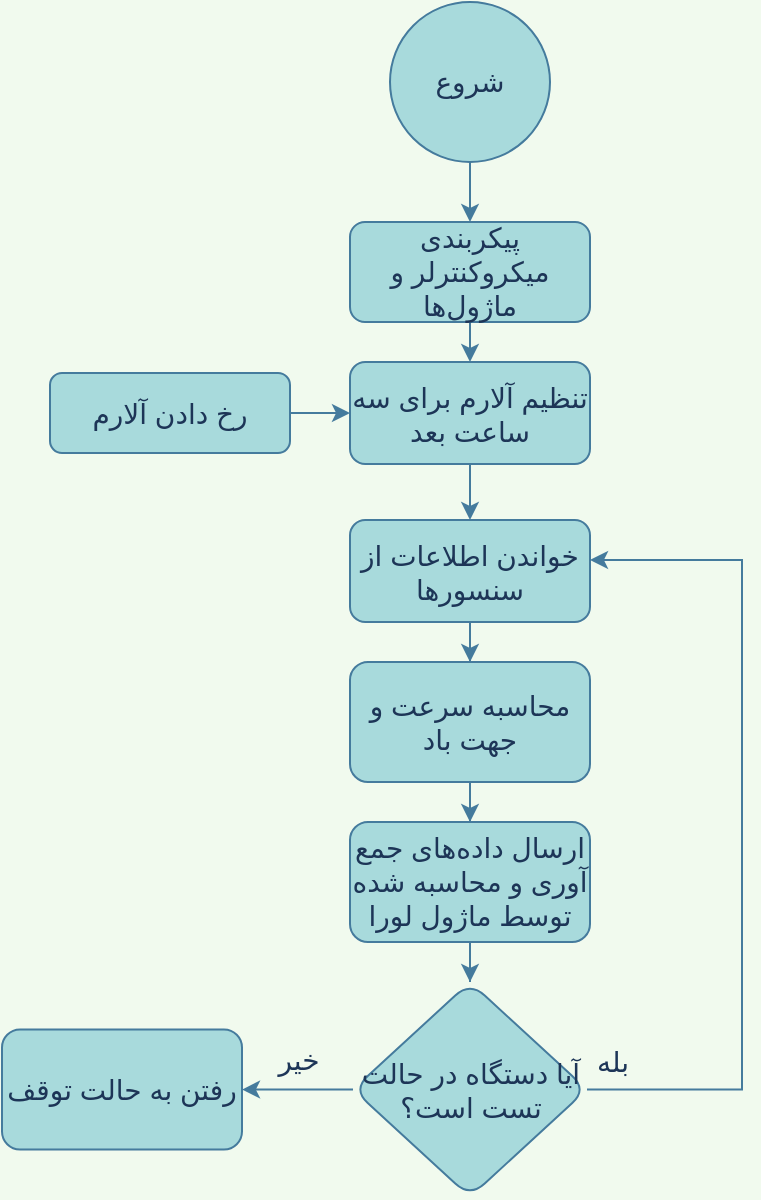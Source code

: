 <mxfile version="13.7.9" type="device"><diagram id="C5RBs43oDa-KdzZeNtuy" name="Page-1"><mxGraphModel dx="1021" dy="535" grid="1" gridSize="10" guides="1" tooltips="1" connect="1" arrows="1" fold="1" page="1" pageScale="1" pageWidth="827" pageHeight="1169" background="#F1FAEE" math="0" shadow="0"><root><mxCell id="WIyWlLk6GJQsqaUBKTNV-0"/><mxCell id="WIyWlLk6GJQsqaUBKTNV-1" parent="WIyWlLk6GJQsqaUBKTNV-0"/><mxCell id="vEWCIcwoRM1ahyOu05q2-35" style="edgeStyle=orthogonalEdgeStyle;curved=0;rounded=1;sketch=0;orthogonalLoop=1;jettySize=auto;html=1;strokeColor=#457B9D;fillColor=#A8DADC;fontSize=14;fontColor=#1D3557;labelBackgroundColor=#F1FAEE;" parent="WIyWlLk6GJQsqaUBKTNV-1" source="WIyWlLk6GJQsqaUBKTNV-3" edge="1"><mxGeometry relative="1" as="geometry"><mxPoint x="514" y="220" as="targetPoint"/></mxGeometry></mxCell><mxCell id="WIyWlLk6GJQsqaUBKTNV-3" value="پیکربندی میکروکنترلر و ماژول‌ها" style="rounded=1;whiteSpace=wrap;html=1;fontSize=14;glass=0;strokeWidth=1;shadow=0;fillColor=#A8DADC;strokeColor=#457B9D;fontColor=#1D3557;" parent="WIyWlLk6GJQsqaUBKTNV-1" vertex="1"><mxGeometry x="454" y="150" width="120" height="50" as="geometry"/></mxCell><mxCell id="ZLyk9CbXxOfupuaH7dsn-0" style="edgeStyle=orthogonalEdgeStyle;rounded=0;orthogonalLoop=1;jettySize=auto;html=1;labelBackgroundColor=#F1FAEE;strokeColor=#457B9D;fontColor=#1D3557;" edge="1" parent="WIyWlLk6GJQsqaUBKTNV-1" source="vEWCIcwoRM1ahyOu05q2-0" target="vEWCIcwoRM1ahyOu05q2-13"><mxGeometry relative="1" as="geometry"/></mxCell><mxCell id="vEWCIcwoRM1ahyOu05q2-0" value="خواندن اطلاعات از سنسور‌ها" style="rounded=1;whiteSpace=wrap;html=1;fontSize=14;glass=0;strokeWidth=1;shadow=0;fillColor=#A8DADC;strokeColor=#457B9D;fontColor=#1D3557;" parent="WIyWlLk6GJQsqaUBKTNV-1" vertex="1"><mxGeometry x="454" y="299" width="120" height="51" as="geometry"/></mxCell><mxCell id="vEWCIcwoRM1ahyOu05q2-17" value="" style="edgeStyle=orthogonalEdgeStyle;rounded=0;orthogonalLoop=1;jettySize=auto;html=1;strokeColor=#457B9D;fontColor=#1D3557;fontSize=14;labelBackgroundColor=#F1FAEE;" parent="WIyWlLk6GJQsqaUBKTNV-1" source="vEWCIcwoRM1ahyOu05q2-13" target="vEWCIcwoRM1ahyOu05q2-16" edge="1"><mxGeometry relative="1" as="geometry"/></mxCell><mxCell id="vEWCIcwoRM1ahyOu05q2-13" value="محاسبه سرعت و جهت باد" style="whiteSpace=wrap;html=1;rounded=1;shadow=0;strokeWidth=1;glass=0;fillColor=#A8DADC;strokeColor=#457B9D;fontColor=#1D3557;fontSize=14;" parent="WIyWlLk6GJQsqaUBKTNV-1" vertex="1"><mxGeometry x="454" y="370" width="120" height="60" as="geometry"/></mxCell><mxCell id="vEWCIcwoRM1ahyOu05q2-21" value="" style="edgeStyle=orthogonalEdgeStyle;rounded=0;orthogonalLoop=1;jettySize=auto;html=1;strokeColor=#457B9D;fontColor=#1D3557;fontSize=14;labelBackgroundColor=#F1FAEE;" parent="WIyWlLk6GJQsqaUBKTNV-1" source="vEWCIcwoRM1ahyOu05q2-16" target="vEWCIcwoRM1ahyOu05q2-20" edge="1"><mxGeometry relative="1" as="geometry"/></mxCell><mxCell id="vEWCIcwoRM1ahyOu05q2-16" value="ارسال داده‌های جمع آوری و محاسبه شده توسط ماژول لورا" style="whiteSpace=wrap;html=1;rounded=1;shadow=0;strokeWidth=1;glass=0;fillColor=#A8DADC;strokeColor=#457B9D;fontColor=#1D3557;fontSize=14;" parent="WIyWlLk6GJQsqaUBKTNV-1" vertex="1"><mxGeometry x="454" y="450" width="120" height="60" as="geometry"/></mxCell><mxCell id="vEWCIcwoRM1ahyOu05q2-22" value="&lt;div style=&quot;font-size: 14px;&quot;&gt;بله&lt;/div&gt;" style="edgeStyle=orthogonalEdgeStyle;rounded=0;orthogonalLoop=1;jettySize=auto;html=1;exitX=1;exitY=0.5;exitDx=0;exitDy=0;fontSize=14;strokeColor=#457B9D;fontColor=#1D3557;labelBackgroundColor=#F1FAEE;" parent="WIyWlLk6GJQsqaUBKTNV-1" source="vEWCIcwoRM1ahyOu05q2-20" edge="1"><mxGeometry x="-0.943" y="14" relative="1" as="geometry"><mxPoint x="574" y="319" as="targetPoint"/><Array as="points"><mxPoint x="650" y="584"/><mxPoint x="650" y="319"/></Array><mxPoint as="offset"/></mxGeometry></mxCell><mxCell id="vEWCIcwoRM1ahyOu05q2-24" value="خیر" style="edgeStyle=orthogonalEdgeStyle;rounded=0;orthogonalLoop=1;jettySize=auto;html=1;fontSize=14;strokeColor=#457B9D;fontColor=#1D3557;labelBackgroundColor=#F1FAEE;" parent="WIyWlLk6GJQsqaUBKTNV-1" source="vEWCIcwoRM1ahyOu05q2-20" target="vEWCIcwoRM1ahyOu05q2-23" edge="1"><mxGeometry x="-0.001" y="-15" relative="1" as="geometry"><mxPoint as="offset"/></mxGeometry></mxCell><mxCell id="vEWCIcwoRM1ahyOu05q2-20" value="آیا دستگاه در حالت&lt;br style=&quot;font-size: 14px;&quot;&gt; تست است؟" style="rhombus;whiteSpace=wrap;html=1;rounded=1;shadow=0;strokeWidth=1;glass=0;fillColor=#A8DADC;strokeColor=#457B9D;fontColor=#1D3557;fontSize=14;" parent="WIyWlLk6GJQsqaUBKTNV-1" vertex="1"><mxGeometry x="455.5" y="530" width="117" height="107.5" as="geometry"/></mxCell><mxCell id="vEWCIcwoRM1ahyOu05q2-23" value="رفتن به حالت توقف " style="whiteSpace=wrap;html=1;rounded=1;shadow=0;strokeWidth=1;glass=0;fillColor=#A8DADC;strokeColor=#457B9D;fontColor=#1D3557;fontSize=14;" parent="WIyWlLk6GJQsqaUBKTNV-1" vertex="1"><mxGeometry x="280" y="553.75" width="120" height="60" as="geometry"/></mxCell><mxCell id="vEWCIcwoRM1ahyOu05q2-28" value="" style="edgeStyle=orthogonalEdgeStyle;rounded=0;orthogonalLoop=1;jettySize=auto;html=1;fontSize=14;strokeColor=#457B9D;fontColor=#1D3557;labelBackgroundColor=#F1FAEE;" parent="WIyWlLk6GJQsqaUBKTNV-1" source="vEWCIcwoRM1ahyOu05q2-26" target="vEWCIcwoRM1ahyOu05q2-27" edge="1"><mxGeometry relative="1" as="geometry"/></mxCell><mxCell id="vEWCIcwoRM1ahyOu05q2-26" value="رخ دادن آلارم" style="rounded=1;whiteSpace=wrap;html=1;fontSize=14;fillColor=#A8DADC;strokeColor=#457B9D;fontColor=#1D3557;" parent="WIyWlLk6GJQsqaUBKTNV-1" vertex="1"><mxGeometry x="304" y="225.5" width="120" height="40" as="geometry"/></mxCell><mxCell id="vEWCIcwoRM1ahyOu05q2-36" style="edgeStyle=orthogonalEdgeStyle;curved=0;rounded=1;sketch=0;orthogonalLoop=1;jettySize=auto;html=1;entryX=0.5;entryY=0;entryDx=0;entryDy=0;strokeColor=#457B9D;fillColor=#A8DADC;fontSize=14;fontColor=#1D3557;labelBackgroundColor=#F1FAEE;" parent="WIyWlLk6GJQsqaUBKTNV-1" source="vEWCIcwoRM1ahyOu05q2-27" target="vEWCIcwoRM1ahyOu05q2-0" edge="1"><mxGeometry relative="1" as="geometry"/></mxCell><mxCell id="vEWCIcwoRM1ahyOu05q2-27" value="تنظیم آلارم برای سه ساعت بعد" style="whiteSpace=wrap;html=1;rounded=1;fontSize=14;fillColor=#A8DADC;strokeColor=#457B9D;fontColor=#1D3557;" parent="WIyWlLk6GJQsqaUBKTNV-1" vertex="1"><mxGeometry x="454" y="220" width="120" height="51" as="geometry"/></mxCell><mxCell id="vEWCIcwoRM1ahyOu05q2-31" style="edgeStyle=orthogonalEdgeStyle;curved=0;rounded=1;sketch=0;orthogonalLoop=1;jettySize=auto;html=1;strokeColor=#457B9D;fillColor=#A8DADC;fontColor=#1D3557;fontSize=14;labelBackgroundColor=#F1FAEE;" parent="WIyWlLk6GJQsqaUBKTNV-1" source="vEWCIcwoRM1ahyOu05q2-30" target="WIyWlLk6GJQsqaUBKTNV-3" edge="1"><mxGeometry relative="1" as="geometry"/></mxCell><mxCell id="vEWCIcwoRM1ahyOu05q2-30" value="&lt;font style=&quot;font-size: 14px;&quot;&gt;شروع&lt;/font&gt;" style="ellipse;whiteSpace=wrap;html=1;aspect=fixed;rounded=0;sketch=0;strokeColor=#457B9D;fillColor=#A8DADC;fontColor=#1D3557;fontSize=14;" parent="WIyWlLk6GJQsqaUBKTNV-1" vertex="1"><mxGeometry x="474" y="40" width="80" height="80" as="geometry"/></mxCell></root></mxGraphModel></diagram></mxfile>